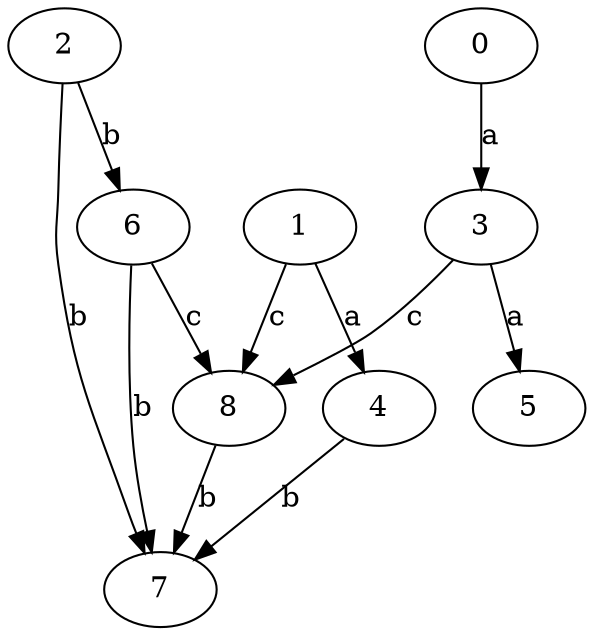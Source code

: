 strict digraph  {
0;
3;
1;
4;
5;
6;
2;
7;
8;
0 -> 3  [label=a];
3 -> 5  [label=a];
3 -> 8  [label=c];
1 -> 4  [label=a];
1 -> 8  [label=c];
4 -> 7  [label=b];
6 -> 7  [label=b];
6 -> 8  [label=c];
2 -> 6  [label=b];
2 -> 7  [label=b];
8 -> 7  [label=b];
}
